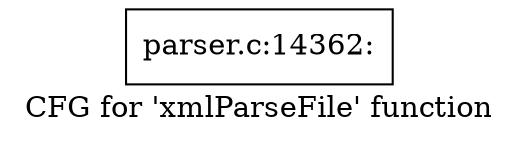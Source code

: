 digraph "CFG for 'xmlParseFile' function" {
	label="CFG for 'xmlParseFile' function";

	Node0x44637c0 [shape=record,label="{parser.c:14362:}"];
}

